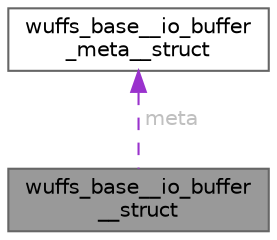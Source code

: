 digraph "wuffs_base__io_buffer__struct"
{
 // LATEX_PDF_SIZE
  bgcolor="transparent";
  edge [fontname=Helvetica,fontsize=10,labelfontname=Helvetica,labelfontsize=10];
  node [fontname=Helvetica,fontsize=10,shape=box,height=0.2,width=0.4];
  Node1 [id="Node000001",label="wuffs_base__io_buffer\l__struct",height=0.2,width=0.4,color="gray40", fillcolor="grey60", style="filled", fontcolor="black",tooltip=" "];
  Node2 -> Node1 [id="edge1_Node000001_Node000002",dir="back",color="darkorchid3",style="dashed",tooltip=" ",label=" meta",fontcolor="grey" ];
  Node2 [id="Node000002",label="wuffs_base__io_buffer\l_meta__struct",height=0.2,width=0.4,color="gray40", fillcolor="white", style="filled",URL="$structwuffs__base____io__buffer__meta____struct.html",tooltip=" "];
}

